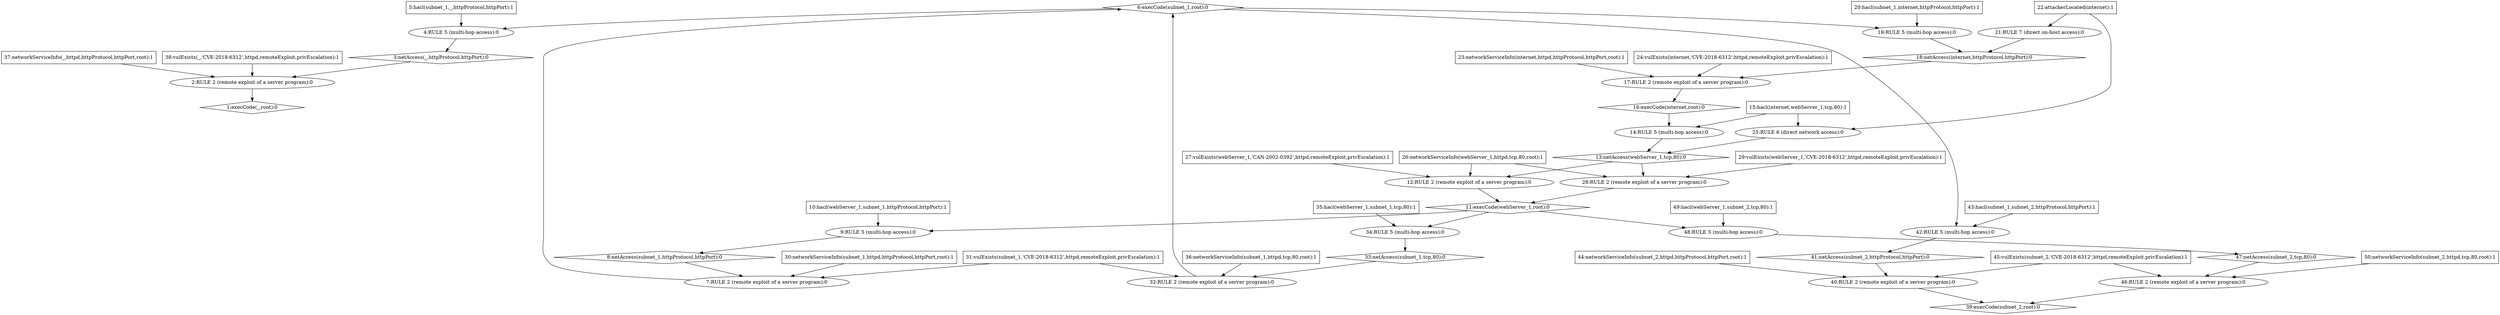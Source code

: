 digraph G {
	1 [label="1:execCode(_,root):0",shape=diamond];
	2 [label="2:RULE 2 (remote exploit of a server program):0",shape=ellipse];
	3 [label="3:netAccess(_,httpProtocol,httpPort):0",shape=diamond];
	4 [label="4:RULE 5 (multi-hop access):0",shape=ellipse];
	5 [label="5:hacl(subnet_1,_,httpProtocol,httpPort):1",shape=box];
	6 [label="6:execCode(subnet_1,root):0",shape=diamond];
	7 [label="7:RULE 2 (remote exploit of a server program):0",shape=ellipse];
	8 [label="8:netAccess(subnet_1,httpProtocol,httpPort):0",shape=diamond];
	9 [label="9:RULE 5 (multi-hop access):0",shape=ellipse];
	10 [label="10:hacl(webServer_1,subnet_1,httpProtocol,httpPort):1",shape=box];
	11 [label="11:execCode(webServer_1,root):0",shape=diamond];
	12 [label="12:RULE 2 (remote exploit of a server program):0",shape=ellipse];
	13 [label="13:netAccess(webServer_1,tcp,80):0",shape=diamond];
	14 [label="14:RULE 5 (multi-hop access):0",shape=ellipse];
	15 [label="15:hacl(internet,webServer_1,tcp,80):1",shape=box];
	16 [label="16:execCode(internet,root):0",shape=diamond];
	17 [label="17:RULE 2 (remote exploit of a server program):0",shape=ellipse];
	18 [label="18:netAccess(internet,httpProtocol,httpPort):0",shape=diamond];
	19 [label="19:RULE 5 (multi-hop access):0",shape=ellipse];
	20 [label="20:hacl(subnet_1,internet,httpProtocol,httpPort):1",shape=box];
	21 [label="21:RULE 7 (direct on-host access):0",shape=ellipse];
	22 [label="22:attackerLocated(internet):1",shape=box];
	23 [label="23:networkServiceInfo(internet,httpd,httpProtocol,httpPort,root):1",shape=box];
	24 [label="24:vulExists(internet,'CVE-2018-6312',httpd,remoteExploit,privEscalation):1",shape=box];
	25 [label="25:RULE 6 (direct network access):0",shape=ellipse];
	26 [label="26:networkServiceInfo(webServer_1,httpd,tcp,80,root):1",shape=box];
	27 [label="27:vulExists(webServer_1,'CAN-2002-0392',httpd,remoteExploit,privEscalation):1",shape=box];
	28 [label="28:RULE 2 (remote exploit of a server program):0",shape=ellipse];
	29 [label="29:vulExists(webServer_1,'CVE-2018-6312',httpd,remoteExploit,privEscalation):1",shape=box];
	30 [label="30:networkServiceInfo(subnet_1,httpd,httpProtocol,httpPort,root):1",shape=box];
	31 [label="31:vulExists(subnet_1,'CVE-2018-6312',httpd,remoteExploit,privEscalation):1",shape=box];
	32 [label="32:RULE 2 (remote exploit of a server program):0",shape=ellipse];
	33 [label="33:netAccess(subnet_1,tcp,80):0",shape=diamond];
	34 [label="34:RULE 5 (multi-hop access):0",shape=ellipse];
	35 [label="35:hacl(webServer_1,subnet_1,tcp,80):1",shape=box];
	36 [label="36:networkServiceInfo(subnet_1,httpd,tcp,80,root):1",shape=box];
	37 [label="37:networkServiceInfo(_,httpd,httpProtocol,httpPort,root):1",shape=box];
	38 [label="38:vulExists(_,'CVE-2018-6312',httpd,remoteExploit,privEscalation):1",shape=box];
	39 [label="39:execCode(subnet_2,root):0",shape=diamond];
	40 [label="40:RULE 2 (remote exploit of a server program):0",shape=ellipse];
	41 [label="41:netAccess(subnet_2,httpProtocol,httpPort):0",shape=diamond];
	42 [label="42:RULE 5 (multi-hop access):0",shape=ellipse];
	43 [label="43:hacl(subnet_1,subnet_2,httpProtocol,httpPort):1",shape=box];
	44 [label="44:networkServiceInfo(subnet_2,httpd,httpProtocol,httpPort,root):1",shape=box];
	45 [label="45:vulExists(subnet_2,'CVE-2018-6312',httpd,remoteExploit,privEscalation):1",shape=box];
	46 [label="46:RULE 2 (remote exploit of a server program):0",shape=ellipse];
	47 [label="47:netAccess(subnet_2,tcp,80):0",shape=diamond];
	48 [label="48:RULE 5 (multi-hop access):0",shape=ellipse];
	49 [label="49:hacl(webServer_1,subnet_2,tcp,80):1",shape=box];
	50 [label="50:networkServiceInfo(subnet_2,httpd,tcp,80,root):1",shape=box];
	5 -> 	4;
	10 -> 	9;
	15 -> 	14;
	20 -> 	19;
	6 -> 	19;
	19 -> 	18;
	22 -> 	21;
	21 -> 	18;
	18 -> 	17;
	23 -> 	17;
	24 -> 	17;
	17 -> 	16;
	16 -> 	14;
	14 -> 	13;
	15 -> 	25;
	22 -> 	25;
	25 -> 	13;
	13 -> 	12;
	26 -> 	12;
	27 -> 	12;
	12 -> 	11;
	13 -> 	28;
	26 -> 	28;
	29 -> 	28;
	28 -> 	11;
	11 -> 	9;
	9 -> 	8;
	8 -> 	7;
	30 -> 	7;
	31 -> 	7;
	7 -> 	6;
	35 -> 	34;
	11 -> 	34;
	34 -> 	33;
	33 -> 	32;
	36 -> 	32;
	31 -> 	32;
	32 -> 	6;
	6 -> 	4;
	4 -> 	3;
	3 -> 	2;
	37 -> 	2;
	38 -> 	2;
	2 -> 	1;
	43 -> 	42;
	6 -> 	42;
	42 -> 	41;
	41 -> 	40;
	44 -> 	40;
	45 -> 	40;
	40 -> 	39;
	49 -> 	48;
	11 -> 	48;
	48 -> 	47;
	47 -> 	46;
	50 -> 	46;
	45 -> 	46;
	46 -> 	39;
}
